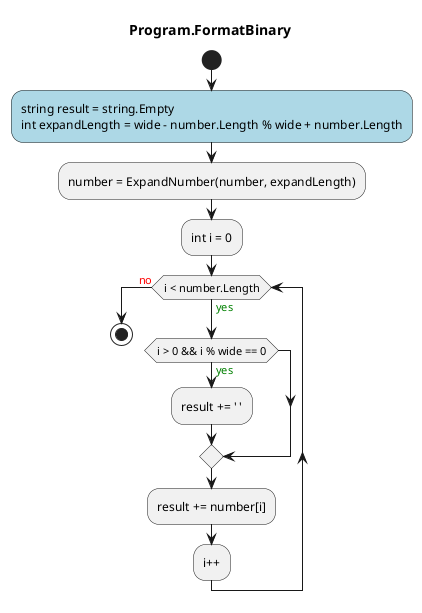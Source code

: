 @startuml Program.FormatBinary
title Program.FormatBinary
start
#LightBlue:string result = string.Empty
int expandLength = wide - number.Length % wide + number.Length;
:number = ExpandNumber(number, expandLength);
:int i = 0;
while (i < number.Length) is (<color:green>yes)
    if (i > 0 && i % wide == 0) then (<color:green>yes)
        :result += ' ';
    endif
    :result += number[i];
:i++;
endwhile (<color:red>no)
stop
@enduml
